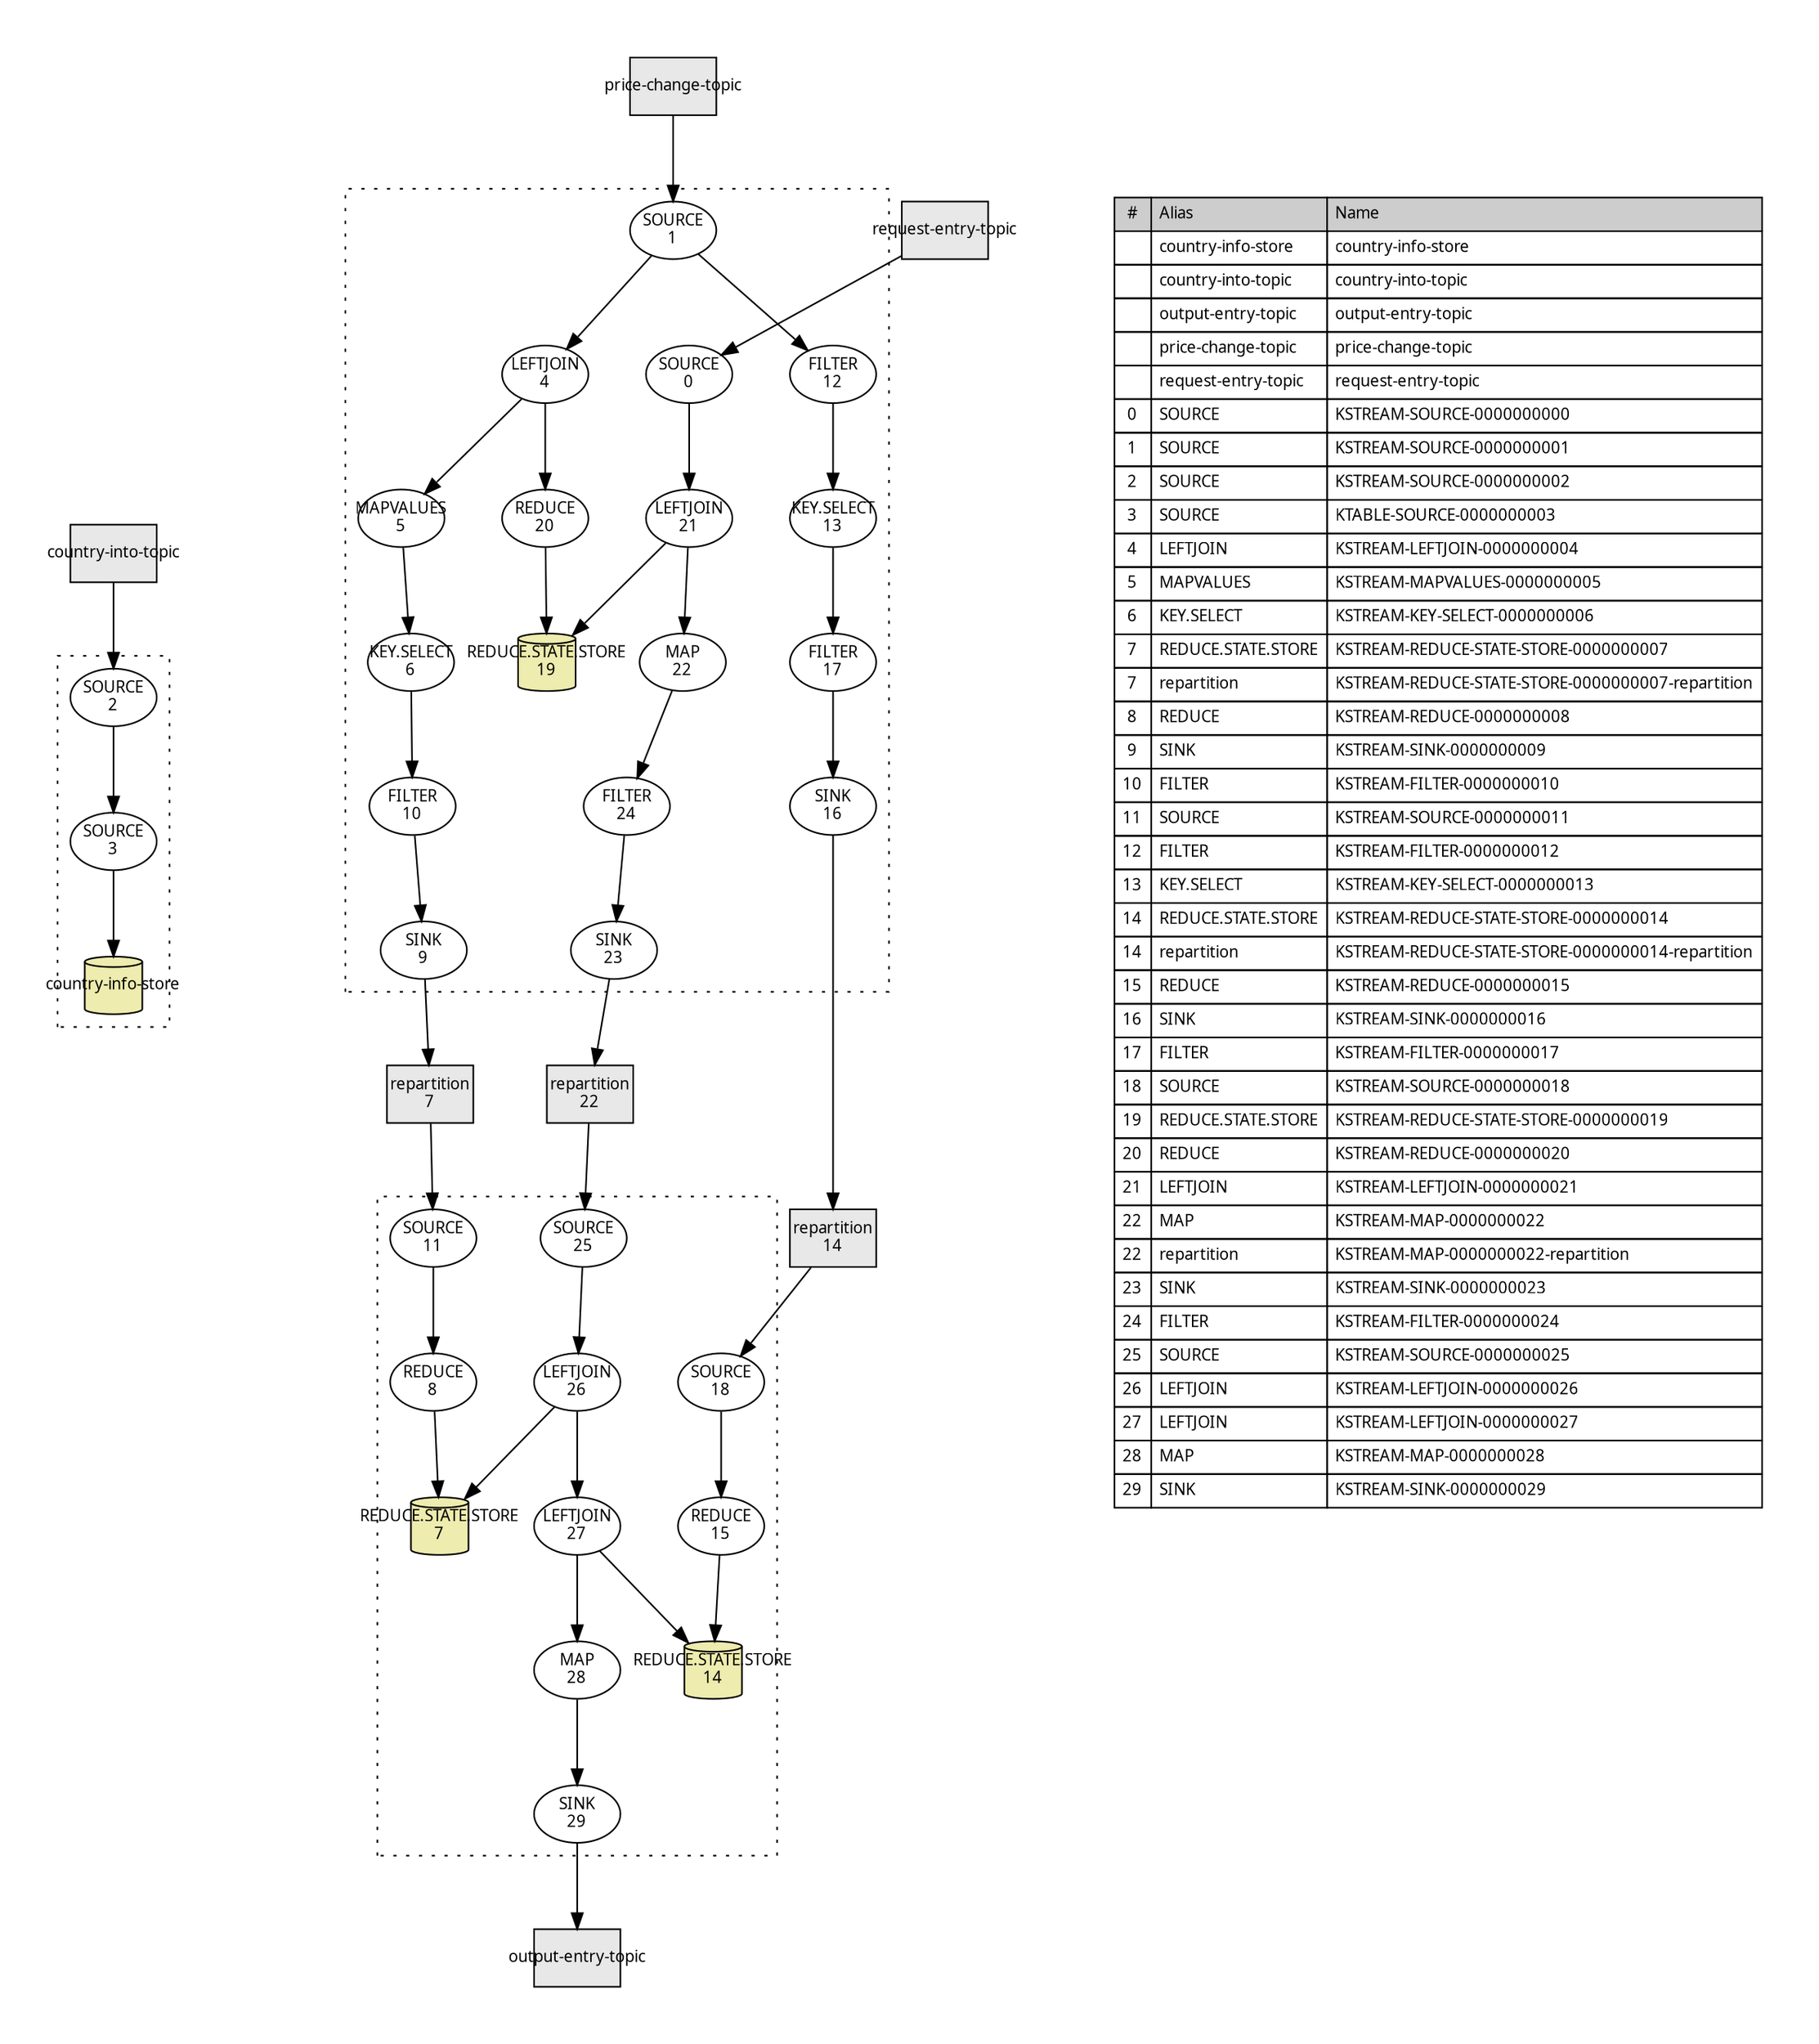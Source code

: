 digraph g_complex_topo_2 {
  pack="true"
  packmode="clust"
  graph [fontname = "sans-serif", fontsize=10, pad="0.5", nodesep="0.5", ranksep="0.75"];
  node [fontname = "sans-serif", fontsize=10];
  edge [fontname = "sans-serif", fontsize=10];
  t_KSTREAM_MAP_0000000022_repartition [shape=box, fixedsize=true, label="repartition\n22", xlabel="", style=filled, fillcolor="#e8e8e8"];
  t_KSTREAM_REDUCE_STATE_STORE_0000000007_repartition [shape=box, fixedsize=true, label="repartition\n7", xlabel="", style=filled, fillcolor="#e8e8e8"];
  t_KSTREAM_REDUCE_STATE_STORE_0000000014_repartition [shape=box, fixedsize=true, label="repartition\n14", xlabel="", style=filled, fillcolor="#e8e8e8"];
  t_country_into_topic [shape=box, fixedsize=true, label="country-into-topic", xlabel="", style=filled, fillcolor="#e8e8e8"];
  t_output_entry_topic [shape=box, fixedsize=true, label="output-entry-topic", xlabel="", style=filled, fillcolor="#e8e8e8"];
  t_price_change_topic [shape=box, fixedsize=true, label="price-change-topic", xlabel="", style=filled, fillcolor="#e8e8e8"];
  t_request_entry_topic [shape=box, fixedsize=true, label="request-entry-topic", xlabel="", style=filled, fillcolor="#e8e8e8"];
  k_KSTREAM_SINK_0000000009 -> t_KSTREAM_REDUCE_STATE_STORE_0000000007_repartition;
  k_KSTREAM_SINK_0000000016 -> t_KSTREAM_REDUCE_STATE_STORE_0000000014_repartition;
  k_KSTREAM_SINK_0000000023 -> t_KSTREAM_MAP_0000000022_repartition;
  k_KSTREAM_SINK_0000000029 -> t_output_entry_topic;
  t_KSTREAM_MAP_0000000022_repartition -> s_KSTREAM_SOURCE_0000000025;
  t_KSTREAM_REDUCE_STATE_STORE_0000000007_repartition -> s_KSTREAM_SOURCE_0000000011;
  t_KSTREAM_REDUCE_STATE_STORE_0000000014_repartition -> s_KSTREAM_SOURCE_0000000018;
  t_country_into_topic -> s_KSTREAM_SOURCE_0000000002;
  t_price_change_topic -> s_KSTREAM_SOURCE_0000000001;
  t_request_entry_topic -> s_KSTREAM_SOURCE_0000000000;
  subgraph cluster_0 {
    style=dotted;
    p_KSTREAM_FILTER_0000000010 -> k_KSTREAM_SINK_0000000009;
    p_KSTREAM_FILTER_0000000012 -> p_KSTREAM_KEY_SELECT_0000000013;
    p_KSTREAM_FILTER_0000000017 -> k_KSTREAM_SINK_0000000016;
    p_KSTREAM_FILTER_0000000024 -> k_KSTREAM_SINK_0000000023;
    p_KSTREAM_KEY_SELECT_0000000006 -> p_KSTREAM_FILTER_0000000010;
    p_KSTREAM_KEY_SELECT_0000000013 -> p_KSTREAM_FILTER_0000000017;
    p_KSTREAM_LEFTJOIN_0000000004 -> p_KSTREAM_MAPVALUES_0000000005;
    p_KSTREAM_LEFTJOIN_0000000004 -> p_KSTREAM_REDUCE_0000000020;
    p_KSTREAM_LEFTJOIN_0000000021 -> p_KSTREAM_MAP_0000000022;
    p_KSTREAM_MAP_0000000022 -> p_KSTREAM_FILTER_0000000024;
    p_KSTREAM_MAPVALUES_0000000005 -> p_KSTREAM_KEY_SELECT_0000000006;
    s_KSTREAM_SOURCE_0000000000 -> p_KSTREAM_LEFTJOIN_0000000021;
    s_KSTREAM_SOURCE_0000000001 -> p_KSTREAM_FILTER_0000000012;
    s_KSTREAM_SOURCE_0000000001 -> p_KSTREAM_LEFTJOIN_0000000004;
    s_KSTREAM_SOURCE_0000000000 [shape=ellipse, fixedsize=true, label="SOURCE\n0", xlabel=""];
    s_KSTREAM_SOURCE_0000000001 [shape=ellipse, fixedsize=true, label="SOURCE\n1", xlabel=""];
    p_KSTREAM_FILTER_0000000010 [shape=ellipse, fixedsize=true, label="FILTER\n10", xlabel=""];
    p_KSTREAM_FILTER_0000000012 [shape=ellipse, fixedsize=true, label="FILTER\n12", xlabel=""];
    p_KSTREAM_FILTER_0000000017 [shape=ellipse, fixedsize=true, label="FILTER\n17", xlabel=""];
    p_KSTREAM_FILTER_0000000024 [shape=ellipse, fixedsize=true, label="FILTER\n24", xlabel=""];
    p_KSTREAM_KEY_SELECT_0000000006 [shape=ellipse, fixedsize=true, label="KEY.SELECT\n6", xlabel=""];
    p_KSTREAM_KEY_SELECT_0000000013 [shape=ellipse, fixedsize=true, label="KEY.SELECT\n13", xlabel=""];
    p_KSTREAM_LEFTJOIN_0000000004 [shape=ellipse, fixedsize=true, label="LEFTJOIN\n4", xlabel=""];
    p_KSTREAM_LEFTJOIN_0000000021 [shape=ellipse, fixedsize=true, label="LEFTJOIN\n21", xlabel=""];
    p_KSTREAM_MAP_0000000022 [shape=ellipse, fixedsize=true, label="MAP\n22", xlabel=""];
    p_KSTREAM_MAPVALUES_0000000005 [shape=ellipse, fixedsize=true, label="MAPVALUES\n5", xlabel=""];
    p_KSTREAM_REDUCE_0000000020 [shape=ellipse, fixedsize=true, label="REDUCE\n20", xlabel=""];
    k_KSTREAM_SINK_0000000009 [shape=ellipse, fixedsize=true, label="SINK\n9", xlabel=""];
    k_KSTREAM_SINK_0000000016 [shape=ellipse, fixedsize=true, label="SINK\n16", xlabel=""];
    k_KSTREAM_SINK_0000000023 [shape=ellipse, fixedsize=true, label="SINK\n23", xlabel=""];
    r_KSTREAM_REDUCE_STATE_STORE_0000000019 [shape=cylinder, fixedsize=true, width=0.5, label="REDUCE.STATE.STORE\n19", xlabel="", style=filled, fillcolor="#eeecae"];
    p_KSTREAM_LEFTJOIN_0000000021 -> r_KSTREAM_REDUCE_STATE_STORE_0000000019;
    p_KSTREAM_REDUCE_0000000020 -> r_KSTREAM_REDUCE_STATE_STORE_0000000019;
  }
  subgraph cluster_1 {
    style=dotted;
    s_KSTREAM_SOURCE_0000000002 -> p_KTABLE_SOURCE_0000000003;
    s_KSTREAM_SOURCE_0000000002 [shape=ellipse, fixedsize=true, label="SOURCE\n2", xlabel=""];
    p_KTABLE_SOURCE_0000000003 [shape=ellipse, fixedsize=true, label="SOURCE\n3", xlabel=""];
    r_country_info_store [shape=cylinder, fixedsize=true, width=0.5, label="country-info-store", xlabel="", style=filled, fillcolor="#eeecae"];
    p_KTABLE_SOURCE_0000000003 -> r_country_info_store;
  }
  subgraph cluster_2 {
    style=dotted;
    p_KSTREAM_LEFTJOIN_0000000026 -> p_KSTREAM_LEFTJOIN_0000000027;
    p_KSTREAM_LEFTJOIN_0000000027 -> p_KSTREAM_MAP_0000000028;
    p_KSTREAM_MAP_0000000028 -> k_KSTREAM_SINK_0000000029;
    s_KSTREAM_SOURCE_0000000011 -> p_KSTREAM_REDUCE_0000000008;
    s_KSTREAM_SOURCE_0000000018 -> p_KSTREAM_REDUCE_0000000015;
    s_KSTREAM_SOURCE_0000000025 -> p_KSTREAM_LEFTJOIN_0000000026;
    s_KSTREAM_SOURCE_0000000011 [shape=ellipse, fixedsize=true, label="SOURCE\n11", xlabel=""];
    s_KSTREAM_SOURCE_0000000018 [shape=ellipse, fixedsize=true, label="SOURCE\n18", xlabel=""];
    s_KSTREAM_SOURCE_0000000025 [shape=ellipse, fixedsize=true, label="SOURCE\n25", xlabel=""];
    p_KSTREAM_LEFTJOIN_0000000026 [shape=ellipse, fixedsize=true, label="LEFTJOIN\n26", xlabel=""];
    p_KSTREAM_LEFTJOIN_0000000027 [shape=ellipse, fixedsize=true, label="LEFTJOIN\n27", xlabel=""];
    p_KSTREAM_MAP_0000000028 [shape=ellipse, fixedsize=true, label="MAP\n28", xlabel=""];
    p_KSTREAM_REDUCE_0000000008 [shape=ellipse, fixedsize=true, label="REDUCE\n8", xlabel=""];
    p_KSTREAM_REDUCE_0000000015 [shape=ellipse, fixedsize=true, label="REDUCE\n15", xlabel=""];
    k_KSTREAM_SINK_0000000029 [shape=ellipse, fixedsize=true, label="SINK\n29", xlabel=""];
    r_KSTREAM_REDUCE_STATE_STORE_0000000007 [shape=cylinder, fixedsize=true, width=0.5, label="REDUCE.STATE.STORE\n7", xlabel="", style=filled, fillcolor="#eeecae"];
    r_KSTREAM_REDUCE_STATE_STORE_0000000014 [shape=cylinder, fixedsize=true, width=0.5, label="REDUCE.STATE.STORE\n14", xlabel="", style=filled, fillcolor="#eeecae"];
    p_KSTREAM_LEFTJOIN_0000000026 -> r_KSTREAM_REDUCE_STATE_STORE_0000000007;
    p_KSTREAM_LEFTJOIN_0000000027 -> r_KSTREAM_REDUCE_STATE_STORE_0000000014;
    p_KSTREAM_REDUCE_0000000008 -> r_KSTREAM_REDUCE_STATE_STORE_0000000007;
    p_KSTREAM_REDUCE_0000000015 -> r_KSTREAM_REDUCE_STATE_STORE_0000000014;
  }
  subgraph legend_0 {
    legend_root [shape=none, margin=0, label=<
      <TABLE BORDER="0" CELLBORDER="1" CELLSPACING="0" CELLPADDING="4">
        <TR>
          <TD bgcolor="#cdcdcd">#</TD>
          <TD bgcolor="#cdcdcd" align="left">Alias</TD>
          <TD bgcolor="#cdcdcd" align="left">Name</TD>
        </TR>
        <TR>
          <TD></TD>
          <TD align="left">country-info-store</TD>
          <TD align="left">country-info-store</TD>
        </TR>
        <TR>
          <TD></TD>
          <TD align="left">country-into-topic</TD>
          <TD align="left">country-into-topic</TD>
        </TR>
        <TR>
          <TD></TD>
          <TD align="left">output-entry-topic</TD>
          <TD align="left">output-entry-topic</TD>
        </TR>
        <TR>
          <TD></TD>
          <TD align="left">price-change-topic</TD>
          <TD align="left">price-change-topic</TD>
        </TR>
        <TR>
          <TD></TD>
          <TD align="left">request-entry-topic</TD>
          <TD align="left">request-entry-topic</TD>
        </TR>
        <TR>
          <TD>0</TD>
          <TD align="left">SOURCE</TD>
          <TD align="left">KSTREAM-SOURCE-0000000000</TD>
        </TR>
        <TR>
          <TD>1</TD>
          <TD align="left">SOURCE</TD>
          <TD align="left">KSTREAM-SOURCE-0000000001</TD>
        </TR>
        <TR>
          <TD>2</TD>
          <TD align="left">SOURCE</TD>
          <TD align="left">KSTREAM-SOURCE-0000000002</TD>
        </TR>
        <TR>
          <TD>3</TD>
          <TD align="left">SOURCE</TD>
          <TD align="left">KTABLE-SOURCE-0000000003</TD>
        </TR>
        <TR>
          <TD>4</TD>
          <TD align="left">LEFTJOIN</TD>
          <TD align="left">KSTREAM-LEFTJOIN-0000000004</TD>
        </TR>
        <TR>
          <TD>5</TD>
          <TD align="left">MAPVALUES</TD>
          <TD align="left">KSTREAM-MAPVALUES-0000000005</TD>
        </TR>
        <TR>
          <TD>6</TD>
          <TD align="left">KEY.SELECT</TD>
          <TD align="left">KSTREAM-KEY-SELECT-0000000006</TD>
        </TR>
        <TR>
          <TD>7</TD>
          <TD align="left">REDUCE.STATE.STORE</TD>
          <TD align="left">KSTREAM-REDUCE-STATE-STORE-0000000007</TD>
        </TR>
        <TR>
          <TD>7</TD>
          <TD align="left">repartition</TD>
          <TD align="left">KSTREAM-REDUCE-STATE-STORE-0000000007-repartition</TD>
        </TR>
        <TR>
          <TD>8</TD>
          <TD align="left">REDUCE</TD>
          <TD align="left">KSTREAM-REDUCE-0000000008</TD>
        </TR>
        <TR>
          <TD>9</TD>
          <TD align="left">SINK</TD>
          <TD align="left">KSTREAM-SINK-0000000009</TD>
        </TR>
        <TR>
          <TD>10</TD>
          <TD align="left">FILTER</TD>
          <TD align="left">KSTREAM-FILTER-0000000010</TD>
        </TR>
        <TR>
          <TD>11</TD>
          <TD align="left">SOURCE</TD>
          <TD align="left">KSTREAM-SOURCE-0000000011</TD>
        </TR>
        <TR>
          <TD>12</TD>
          <TD align="left">FILTER</TD>
          <TD align="left">KSTREAM-FILTER-0000000012</TD>
        </TR>
        <TR>
          <TD>13</TD>
          <TD align="left">KEY.SELECT</TD>
          <TD align="left">KSTREAM-KEY-SELECT-0000000013</TD>
        </TR>
        <TR>
          <TD>14</TD>
          <TD align="left">REDUCE.STATE.STORE</TD>
          <TD align="left">KSTREAM-REDUCE-STATE-STORE-0000000014</TD>
        </TR>
        <TR>
          <TD>14</TD>
          <TD align="left">repartition</TD>
          <TD align="left">KSTREAM-REDUCE-STATE-STORE-0000000014-repartition</TD>
        </TR>
        <TR>
          <TD>15</TD>
          <TD align="left">REDUCE</TD>
          <TD align="left">KSTREAM-REDUCE-0000000015</TD>
        </TR>
        <TR>
          <TD>16</TD>
          <TD align="left">SINK</TD>
          <TD align="left">KSTREAM-SINK-0000000016</TD>
        </TR>
        <TR>
          <TD>17</TD>
          <TD align="left">FILTER</TD>
          <TD align="left">KSTREAM-FILTER-0000000017</TD>
        </TR>
        <TR>
          <TD>18</TD>
          <TD align="left">SOURCE</TD>
          <TD align="left">KSTREAM-SOURCE-0000000018</TD>
        </TR>
        <TR>
          <TD>19</TD>
          <TD align="left">REDUCE.STATE.STORE</TD>
          <TD align="left">KSTREAM-REDUCE-STATE-STORE-0000000019</TD>
        </TR>
        <TR>
          <TD>20</TD>
          <TD align="left">REDUCE</TD>
          <TD align="left">KSTREAM-REDUCE-0000000020</TD>
        </TR>
        <TR>
          <TD>21</TD>
          <TD align="left">LEFTJOIN</TD>
          <TD align="left">KSTREAM-LEFTJOIN-0000000021</TD>
        </TR>
        <TR>
          <TD>22</TD>
          <TD align="left">MAP</TD>
          <TD align="left">KSTREAM-MAP-0000000022</TD>
        </TR>
        <TR>
          <TD>22</TD>
          <TD align="left">repartition</TD>
          <TD align="left">KSTREAM-MAP-0000000022-repartition</TD>
        </TR>
        <TR>
          <TD>23</TD>
          <TD align="left">SINK</TD>
          <TD align="left">KSTREAM-SINK-0000000023</TD>
        </TR>
        <TR>
          <TD>24</TD>
          <TD align="left">FILTER</TD>
          <TD align="left">KSTREAM-FILTER-0000000024</TD>
        </TR>
        <TR>
          <TD>25</TD>
          <TD align="left">SOURCE</TD>
          <TD align="left">KSTREAM-SOURCE-0000000025</TD>
        </TR>
        <TR>
          <TD>26</TD>
          <TD align="left">LEFTJOIN</TD>
          <TD align="left">KSTREAM-LEFTJOIN-0000000026</TD>
        </TR>
        <TR>
          <TD>27</TD>
          <TD align="left">LEFTJOIN</TD>
          <TD align="left">KSTREAM-LEFTJOIN-0000000027</TD>
        </TR>
        <TR>
          <TD>28</TD>
          <TD align="left">MAP</TD>
          <TD align="left">KSTREAM-MAP-0000000028</TD>
        </TR>
        <TR>
          <TD>29</TD>
          <TD align="left">SINK</TD>
          <TD align="left">KSTREAM-SINK-0000000029</TD>
        </TR>
      </TABLE>
    >];
  }
}
